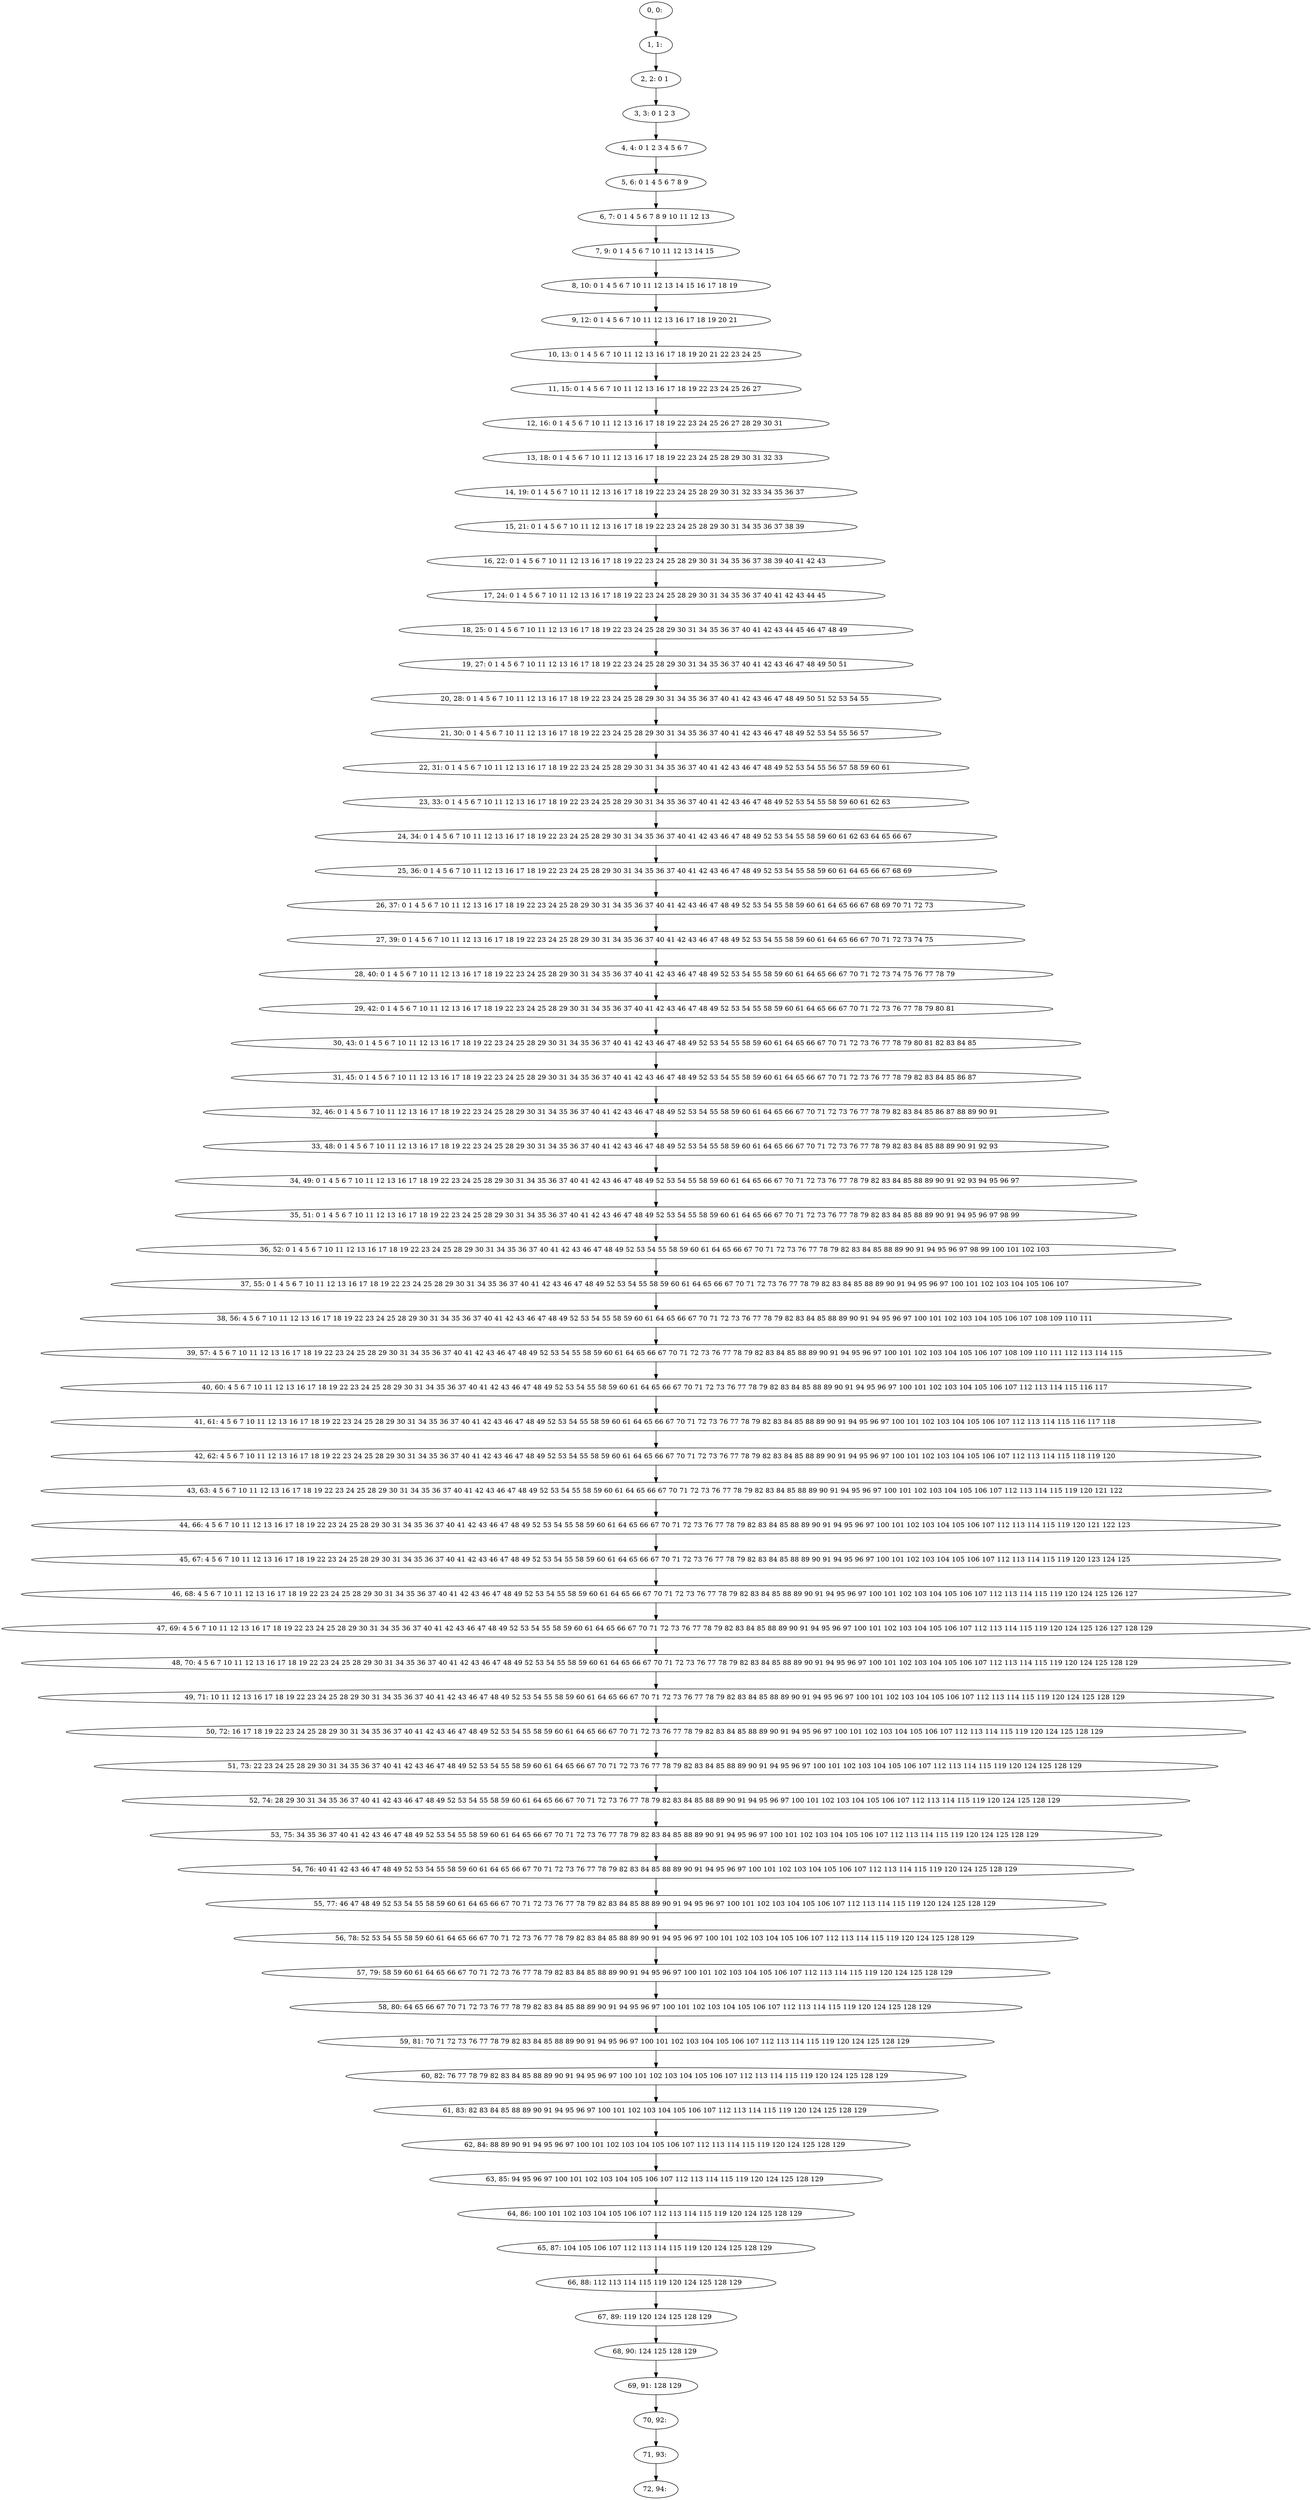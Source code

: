 digraph G {
0[label="0, 0: "];
1[label="1, 1: "];
2[label="2, 2: 0 1 "];
3[label="3, 3: 0 1 2 3 "];
4[label="4, 4: 0 1 2 3 4 5 6 7 "];
5[label="5, 6: 0 1 4 5 6 7 8 9 "];
6[label="6, 7: 0 1 4 5 6 7 8 9 10 11 12 13 "];
7[label="7, 9: 0 1 4 5 6 7 10 11 12 13 14 15 "];
8[label="8, 10: 0 1 4 5 6 7 10 11 12 13 14 15 16 17 18 19 "];
9[label="9, 12: 0 1 4 5 6 7 10 11 12 13 16 17 18 19 20 21 "];
10[label="10, 13: 0 1 4 5 6 7 10 11 12 13 16 17 18 19 20 21 22 23 24 25 "];
11[label="11, 15: 0 1 4 5 6 7 10 11 12 13 16 17 18 19 22 23 24 25 26 27 "];
12[label="12, 16: 0 1 4 5 6 7 10 11 12 13 16 17 18 19 22 23 24 25 26 27 28 29 30 31 "];
13[label="13, 18: 0 1 4 5 6 7 10 11 12 13 16 17 18 19 22 23 24 25 28 29 30 31 32 33 "];
14[label="14, 19: 0 1 4 5 6 7 10 11 12 13 16 17 18 19 22 23 24 25 28 29 30 31 32 33 34 35 36 37 "];
15[label="15, 21: 0 1 4 5 6 7 10 11 12 13 16 17 18 19 22 23 24 25 28 29 30 31 34 35 36 37 38 39 "];
16[label="16, 22: 0 1 4 5 6 7 10 11 12 13 16 17 18 19 22 23 24 25 28 29 30 31 34 35 36 37 38 39 40 41 42 43 "];
17[label="17, 24: 0 1 4 5 6 7 10 11 12 13 16 17 18 19 22 23 24 25 28 29 30 31 34 35 36 37 40 41 42 43 44 45 "];
18[label="18, 25: 0 1 4 5 6 7 10 11 12 13 16 17 18 19 22 23 24 25 28 29 30 31 34 35 36 37 40 41 42 43 44 45 46 47 48 49 "];
19[label="19, 27: 0 1 4 5 6 7 10 11 12 13 16 17 18 19 22 23 24 25 28 29 30 31 34 35 36 37 40 41 42 43 46 47 48 49 50 51 "];
20[label="20, 28: 0 1 4 5 6 7 10 11 12 13 16 17 18 19 22 23 24 25 28 29 30 31 34 35 36 37 40 41 42 43 46 47 48 49 50 51 52 53 54 55 "];
21[label="21, 30: 0 1 4 5 6 7 10 11 12 13 16 17 18 19 22 23 24 25 28 29 30 31 34 35 36 37 40 41 42 43 46 47 48 49 52 53 54 55 56 57 "];
22[label="22, 31: 0 1 4 5 6 7 10 11 12 13 16 17 18 19 22 23 24 25 28 29 30 31 34 35 36 37 40 41 42 43 46 47 48 49 52 53 54 55 56 57 58 59 60 61 "];
23[label="23, 33: 0 1 4 5 6 7 10 11 12 13 16 17 18 19 22 23 24 25 28 29 30 31 34 35 36 37 40 41 42 43 46 47 48 49 52 53 54 55 58 59 60 61 62 63 "];
24[label="24, 34: 0 1 4 5 6 7 10 11 12 13 16 17 18 19 22 23 24 25 28 29 30 31 34 35 36 37 40 41 42 43 46 47 48 49 52 53 54 55 58 59 60 61 62 63 64 65 66 67 "];
25[label="25, 36: 0 1 4 5 6 7 10 11 12 13 16 17 18 19 22 23 24 25 28 29 30 31 34 35 36 37 40 41 42 43 46 47 48 49 52 53 54 55 58 59 60 61 64 65 66 67 68 69 "];
26[label="26, 37: 0 1 4 5 6 7 10 11 12 13 16 17 18 19 22 23 24 25 28 29 30 31 34 35 36 37 40 41 42 43 46 47 48 49 52 53 54 55 58 59 60 61 64 65 66 67 68 69 70 71 72 73 "];
27[label="27, 39: 0 1 4 5 6 7 10 11 12 13 16 17 18 19 22 23 24 25 28 29 30 31 34 35 36 37 40 41 42 43 46 47 48 49 52 53 54 55 58 59 60 61 64 65 66 67 70 71 72 73 74 75 "];
28[label="28, 40: 0 1 4 5 6 7 10 11 12 13 16 17 18 19 22 23 24 25 28 29 30 31 34 35 36 37 40 41 42 43 46 47 48 49 52 53 54 55 58 59 60 61 64 65 66 67 70 71 72 73 74 75 76 77 78 79 "];
29[label="29, 42: 0 1 4 5 6 7 10 11 12 13 16 17 18 19 22 23 24 25 28 29 30 31 34 35 36 37 40 41 42 43 46 47 48 49 52 53 54 55 58 59 60 61 64 65 66 67 70 71 72 73 76 77 78 79 80 81 "];
30[label="30, 43: 0 1 4 5 6 7 10 11 12 13 16 17 18 19 22 23 24 25 28 29 30 31 34 35 36 37 40 41 42 43 46 47 48 49 52 53 54 55 58 59 60 61 64 65 66 67 70 71 72 73 76 77 78 79 80 81 82 83 84 85 "];
31[label="31, 45: 0 1 4 5 6 7 10 11 12 13 16 17 18 19 22 23 24 25 28 29 30 31 34 35 36 37 40 41 42 43 46 47 48 49 52 53 54 55 58 59 60 61 64 65 66 67 70 71 72 73 76 77 78 79 82 83 84 85 86 87 "];
32[label="32, 46: 0 1 4 5 6 7 10 11 12 13 16 17 18 19 22 23 24 25 28 29 30 31 34 35 36 37 40 41 42 43 46 47 48 49 52 53 54 55 58 59 60 61 64 65 66 67 70 71 72 73 76 77 78 79 82 83 84 85 86 87 88 89 90 91 "];
33[label="33, 48: 0 1 4 5 6 7 10 11 12 13 16 17 18 19 22 23 24 25 28 29 30 31 34 35 36 37 40 41 42 43 46 47 48 49 52 53 54 55 58 59 60 61 64 65 66 67 70 71 72 73 76 77 78 79 82 83 84 85 88 89 90 91 92 93 "];
34[label="34, 49: 0 1 4 5 6 7 10 11 12 13 16 17 18 19 22 23 24 25 28 29 30 31 34 35 36 37 40 41 42 43 46 47 48 49 52 53 54 55 58 59 60 61 64 65 66 67 70 71 72 73 76 77 78 79 82 83 84 85 88 89 90 91 92 93 94 95 96 97 "];
35[label="35, 51: 0 1 4 5 6 7 10 11 12 13 16 17 18 19 22 23 24 25 28 29 30 31 34 35 36 37 40 41 42 43 46 47 48 49 52 53 54 55 58 59 60 61 64 65 66 67 70 71 72 73 76 77 78 79 82 83 84 85 88 89 90 91 94 95 96 97 98 99 "];
36[label="36, 52: 0 1 4 5 6 7 10 11 12 13 16 17 18 19 22 23 24 25 28 29 30 31 34 35 36 37 40 41 42 43 46 47 48 49 52 53 54 55 58 59 60 61 64 65 66 67 70 71 72 73 76 77 78 79 82 83 84 85 88 89 90 91 94 95 96 97 98 99 100 101 102 103 "];
37[label="37, 55: 0 1 4 5 6 7 10 11 12 13 16 17 18 19 22 23 24 25 28 29 30 31 34 35 36 37 40 41 42 43 46 47 48 49 52 53 54 55 58 59 60 61 64 65 66 67 70 71 72 73 76 77 78 79 82 83 84 85 88 89 90 91 94 95 96 97 100 101 102 103 104 105 106 107 "];
38[label="38, 56: 4 5 6 7 10 11 12 13 16 17 18 19 22 23 24 25 28 29 30 31 34 35 36 37 40 41 42 43 46 47 48 49 52 53 54 55 58 59 60 61 64 65 66 67 70 71 72 73 76 77 78 79 82 83 84 85 88 89 90 91 94 95 96 97 100 101 102 103 104 105 106 107 108 109 110 111 "];
39[label="39, 57: 4 5 6 7 10 11 12 13 16 17 18 19 22 23 24 25 28 29 30 31 34 35 36 37 40 41 42 43 46 47 48 49 52 53 54 55 58 59 60 61 64 65 66 67 70 71 72 73 76 77 78 79 82 83 84 85 88 89 90 91 94 95 96 97 100 101 102 103 104 105 106 107 108 109 110 111 112 113 114 115 "];
40[label="40, 60: 4 5 6 7 10 11 12 13 16 17 18 19 22 23 24 25 28 29 30 31 34 35 36 37 40 41 42 43 46 47 48 49 52 53 54 55 58 59 60 61 64 65 66 67 70 71 72 73 76 77 78 79 82 83 84 85 88 89 90 91 94 95 96 97 100 101 102 103 104 105 106 107 112 113 114 115 116 117 "];
41[label="41, 61: 4 5 6 7 10 11 12 13 16 17 18 19 22 23 24 25 28 29 30 31 34 35 36 37 40 41 42 43 46 47 48 49 52 53 54 55 58 59 60 61 64 65 66 67 70 71 72 73 76 77 78 79 82 83 84 85 88 89 90 91 94 95 96 97 100 101 102 103 104 105 106 107 112 113 114 115 116 117 118 "];
42[label="42, 62: 4 5 6 7 10 11 12 13 16 17 18 19 22 23 24 25 28 29 30 31 34 35 36 37 40 41 42 43 46 47 48 49 52 53 54 55 58 59 60 61 64 65 66 67 70 71 72 73 76 77 78 79 82 83 84 85 88 89 90 91 94 95 96 97 100 101 102 103 104 105 106 107 112 113 114 115 118 119 120 "];
43[label="43, 63: 4 5 6 7 10 11 12 13 16 17 18 19 22 23 24 25 28 29 30 31 34 35 36 37 40 41 42 43 46 47 48 49 52 53 54 55 58 59 60 61 64 65 66 67 70 71 72 73 76 77 78 79 82 83 84 85 88 89 90 91 94 95 96 97 100 101 102 103 104 105 106 107 112 113 114 115 119 120 121 122 "];
44[label="44, 66: 4 5 6 7 10 11 12 13 16 17 18 19 22 23 24 25 28 29 30 31 34 35 36 37 40 41 42 43 46 47 48 49 52 53 54 55 58 59 60 61 64 65 66 67 70 71 72 73 76 77 78 79 82 83 84 85 88 89 90 91 94 95 96 97 100 101 102 103 104 105 106 107 112 113 114 115 119 120 121 122 123 "];
45[label="45, 67: 4 5 6 7 10 11 12 13 16 17 18 19 22 23 24 25 28 29 30 31 34 35 36 37 40 41 42 43 46 47 48 49 52 53 54 55 58 59 60 61 64 65 66 67 70 71 72 73 76 77 78 79 82 83 84 85 88 89 90 91 94 95 96 97 100 101 102 103 104 105 106 107 112 113 114 115 119 120 123 124 125 "];
46[label="46, 68: 4 5 6 7 10 11 12 13 16 17 18 19 22 23 24 25 28 29 30 31 34 35 36 37 40 41 42 43 46 47 48 49 52 53 54 55 58 59 60 61 64 65 66 67 70 71 72 73 76 77 78 79 82 83 84 85 88 89 90 91 94 95 96 97 100 101 102 103 104 105 106 107 112 113 114 115 119 120 124 125 126 127 "];
47[label="47, 69: 4 5 6 7 10 11 12 13 16 17 18 19 22 23 24 25 28 29 30 31 34 35 36 37 40 41 42 43 46 47 48 49 52 53 54 55 58 59 60 61 64 65 66 67 70 71 72 73 76 77 78 79 82 83 84 85 88 89 90 91 94 95 96 97 100 101 102 103 104 105 106 107 112 113 114 115 119 120 124 125 126 127 128 129 "];
48[label="48, 70: 4 5 6 7 10 11 12 13 16 17 18 19 22 23 24 25 28 29 30 31 34 35 36 37 40 41 42 43 46 47 48 49 52 53 54 55 58 59 60 61 64 65 66 67 70 71 72 73 76 77 78 79 82 83 84 85 88 89 90 91 94 95 96 97 100 101 102 103 104 105 106 107 112 113 114 115 119 120 124 125 128 129 "];
49[label="49, 71: 10 11 12 13 16 17 18 19 22 23 24 25 28 29 30 31 34 35 36 37 40 41 42 43 46 47 48 49 52 53 54 55 58 59 60 61 64 65 66 67 70 71 72 73 76 77 78 79 82 83 84 85 88 89 90 91 94 95 96 97 100 101 102 103 104 105 106 107 112 113 114 115 119 120 124 125 128 129 "];
50[label="50, 72: 16 17 18 19 22 23 24 25 28 29 30 31 34 35 36 37 40 41 42 43 46 47 48 49 52 53 54 55 58 59 60 61 64 65 66 67 70 71 72 73 76 77 78 79 82 83 84 85 88 89 90 91 94 95 96 97 100 101 102 103 104 105 106 107 112 113 114 115 119 120 124 125 128 129 "];
51[label="51, 73: 22 23 24 25 28 29 30 31 34 35 36 37 40 41 42 43 46 47 48 49 52 53 54 55 58 59 60 61 64 65 66 67 70 71 72 73 76 77 78 79 82 83 84 85 88 89 90 91 94 95 96 97 100 101 102 103 104 105 106 107 112 113 114 115 119 120 124 125 128 129 "];
52[label="52, 74: 28 29 30 31 34 35 36 37 40 41 42 43 46 47 48 49 52 53 54 55 58 59 60 61 64 65 66 67 70 71 72 73 76 77 78 79 82 83 84 85 88 89 90 91 94 95 96 97 100 101 102 103 104 105 106 107 112 113 114 115 119 120 124 125 128 129 "];
53[label="53, 75: 34 35 36 37 40 41 42 43 46 47 48 49 52 53 54 55 58 59 60 61 64 65 66 67 70 71 72 73 76 77 78 79 82 83 84 85 88 89 90 91 94 95 96 97 100 101 102 103 104 105 106 107 112 113 114 115 119 120 124 125 128 129 "];
54[label="54, 76: 40 41 42 43 46 47 48 49 52 53 54 55 58 59 60 61 64 65 66 67 70 71 72 73 76 77 78 79 82 83 84 85 88 89 90 91 94 95 96 97 100 101 102 103 104 105 106 107 112 113 114 115 119 120 124 125 128 129 "];
55[label="55, 77: 46 47 48 49 52 53 54 55 58 59 60 61 64 65 66 67 70 71 72 73 76 77 78 79 82 83 84 85 88 89 90 91 94 95 96 97 100 101 102 103 104 105 106 107 112 113 114 115 119 120 124 125 128 129 "];
56[label="56, 78: 52 53 54 55 58 59 60 61 64 65 66 67 70 71 72 73 76 77 78 79 82 83 84 85 88 89 90 91 94 95 96 97 100 101 102 103 104 105 106 107 112 113 114 115 119 120 124 125 128 129 "];
57[label="57, 79: 58 59 60 61 64 65 66 67 70 71 72 73 76 77 78 79 82 83 84 85 88 89 90 91 94 95 96 97 100 101 102 103 104 105 106 107 112 113 114 115 119 120 124 125 128 129 "];
58[label="58, 80: 64 65 66 67 70 71 72 73 76 77 78 79 82 83 84 85 88 89 90 91 94 95 96 97 100 101 102 103 104 105 106 107 112 113 114 115 119 120 124 125 128 129 "];
59[label="59, 81: 70 71 72 73 76 77 78 79 82 83 84 85 88 89 90 91 94 95 96 97 100 101 102 103 104 105 106 107 112 113 114 115 119 120 124 125 128 129 "];
60[label="60, 82: 76 77 78 79 82 83 84 85 88 89 90 91 94 95 96 97 100 101 102 103 104 105 106 107 112 113 114 115 119 120 124 125 128 129 "];
61[label="61, 83: 82 83 84 85 88 89 90 91 94 95 96 97 100 101 102 103 104 105 106 107 112 113 114 115 119 120 124 125 128 129 "];
62[label="62, 84: 88 89 90 91 94 95 96 97 100 101 102 103 104 105 106 107 112 113 114 115 119 120 124 125 128 129 "];
63[label="63, 85: 94 95 96 97 100 101 102 103 104 105 106 107 112 113 114 115 119 120 124 125 128 129 "];
64[label="64, 86: 100 101 102 103 104 105 106 107 112 113 114 115 119 120 124 125 128 129 "];
65[label="65, 87: 104 105 106 107 112 113 114 115 119 120 124 125 128 129 "];
66[label="66, 88: 112 113 114 115 119 120 124 125 128 129 "];
67[label="67, 89: 119 120 124 125 128 129 "];
68[label="68, 90: 124 125 128 129 "];
69[label="69, 91: 128 129 "];
70[label="70, 92: "];
71[label="71, 93: "];
72[label="72, 94: "];
0->1 ;
1->2 ;
2->3 ;
3->4 ;
4->5 ;
5->6 ;
6->7 ;
7->8 ;
8->9 ;
9->10 ;
10->11 ;
11->12 ;
12->13 ;
13->14 ;
14->15 ;
15->16 ;
16->17 ;
17->18 ;
18->19 ;
19->20 ;
20->21 ;
21->22 ;
22->23 ;
23->24 ;
24->25 ;
25->26 ;
26->27 ;
27->28 ;
28->29 ;
29->30 ;
30->31 ;
31->32 ;
32->33 ;
33->34 ;
34->35 ;
35->36 ;
36->37 ;
37->38 ;
38->39 ;
39->40 ;
40->41 ;
41->42 ;
42->43 ;
43->44 ;
44->45 ;
45->46 ;
46->47 ;
47->48 ;
48->49 ;
49->50 ;
50->51 ;
51->52 ;
52->53 ;
53->54 ;
54->55 ;
55->56 ;
56->57 ;
57->58 ;
58->59 ;
59->60 ;
60->61 ;
61->62 ;
62->63 ;
63->64 ;
64->65 ;
65->66 ;
66->67 ;
67->68 ;
68->69 ;
69->70 ;
70->71 ;
71->72 ;
}
